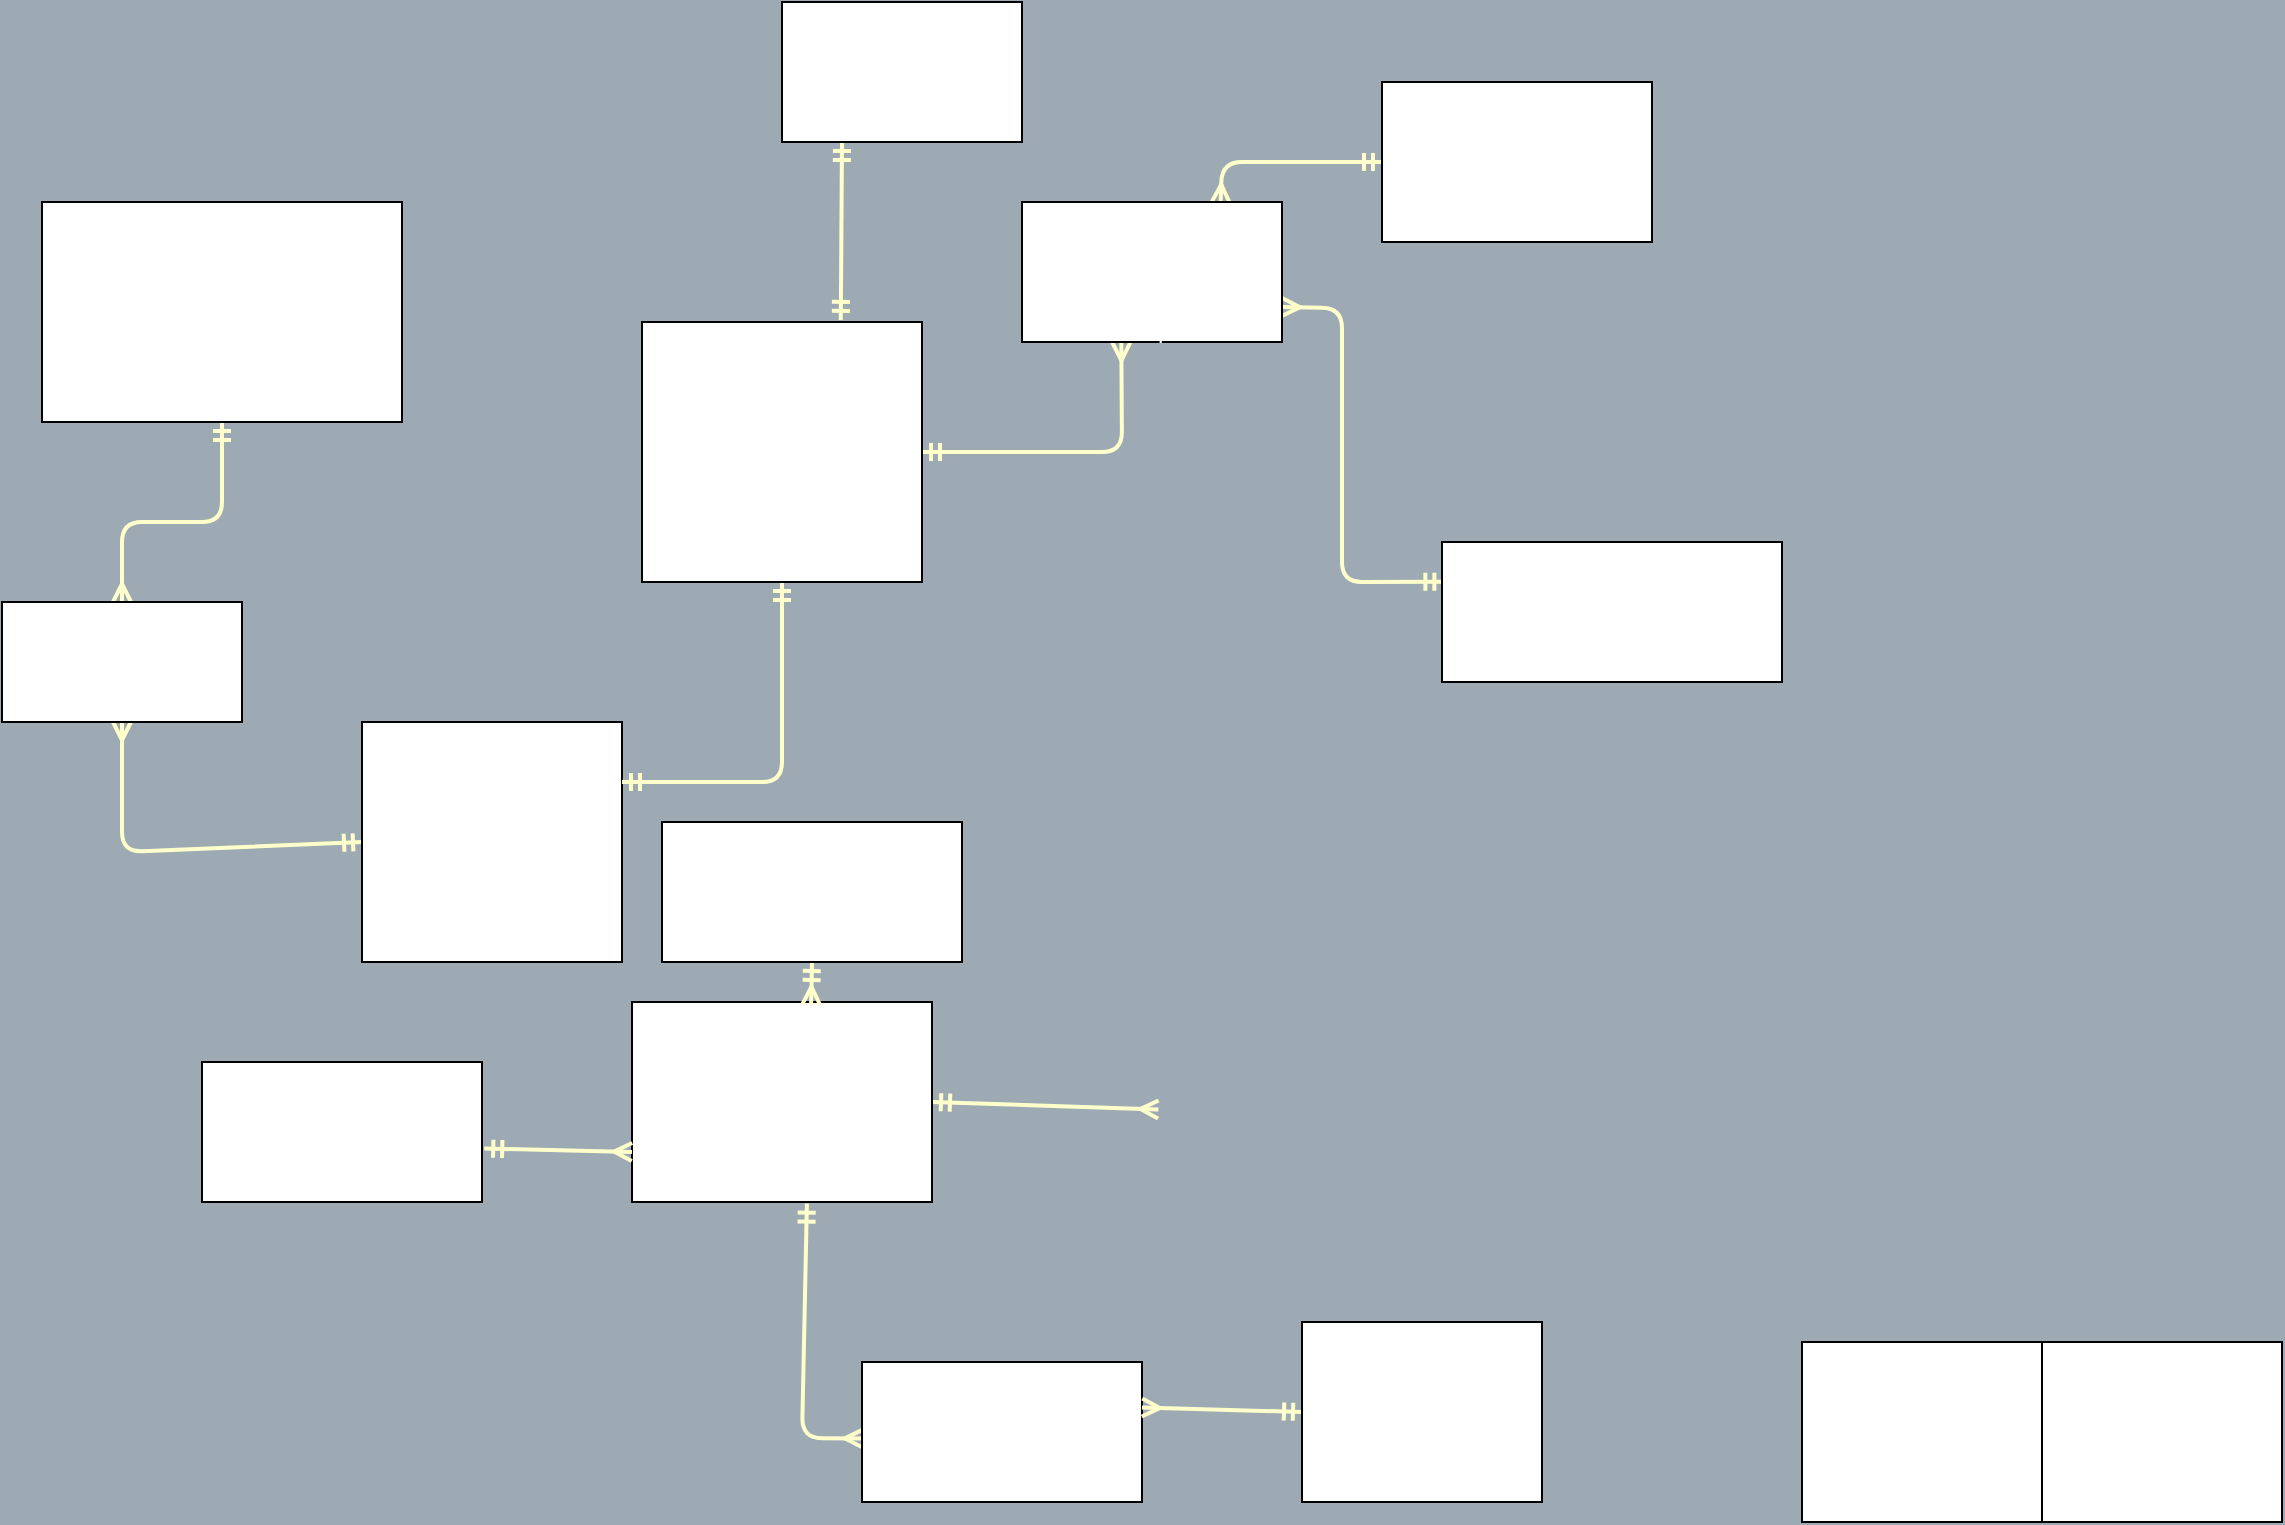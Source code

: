 <mxfile>
    <diagram id="Ni6t73bayncxDc60GTvv" name="Page-1">
        <mxGraphModel dx="592" dy="344" grid="1" gridSize="10" guides="1" tooltips="1" connect="1" arrows="1" fold="1" page="1" pageScale="1" pageWidth="850" pageHeight="1100" background="#9EAAB3" math="0" shadow="0">
            <root>
                <mxCell id="0"/>
                <mxCell id="1" parent="0"/>
                <mxCell id="40" style="edgeStyle=none;html=1;exitX=1;exitY=0.5;exitDx=0;exitDy=0;entryX=-0.013;entryY=0.632;entryDx=0;entryDy=0;entryPerimeter=0;strokeColor=#FFFFCC;strokeWidth=2;startArrow=ERmandOne;startFill=0;endArrow=ERmany;endFill=0;" edge="1" parent="1" source="2">
                    <mxGeometry relative="1" as="geometry">
                        <mxPoint x="628.18" y="653.76" as="targetPoint"/>
                    </mxGeometry>
                </mxCell>
                <mxCell id="2" value="MEDICINE_INFO&lt;br&gt;id,&lt;br&gt;description,&lt;br&gt;valor_unitario&lt;br&gt;id_medicine_name&lt;br&gt;id_medicine_brand" style="whiteSpace=wrap;html=1;fontColor=#FFFFFF;" parent="1" vertex="1">
                    <mxGeometry x="365" y="600" width="150" height="100" as="geometry"/>
                </mxCell>
                <mxCell id="6" style="edgeStyle=none;html=1;exitX=0.5;exitY=1;exitDx=0;exitDy=0;entryX=0.5;entryY=0;entryDx=0;entryDy=0;fontColor=#FFFFFF;endArrow=ERmany;endFill=0;startArrow=ERmandOne;startFill=0;strokeColor=#FFFFCC;strokeWidth=2;" parent="1" source="3" target="5" edge="1">
                    <mxGeometry relative="1" as="geometry">
                        <Array as="points">
                            <mxPoint x="160" y="360"/>
                            <mxPoint x="110" y="360"/>
                        </Array>
                    </mxGeometry>
                </mxCell>
                <mxCell id="3" value="ROLE(admin,employee, customer, supplier)&lt;br&gt;id&lt;br&gt;description" style="whiteSpace=wrap;html=1;fontColor=#FFFFFF;" parent="1" vertex="1">
                    <mxGeometry x="70" y="200" width="180" height="110" as="geometry"/>
                </mxCell>
                <mxCell id="8" style="edgeStyle=none;html=1;exitX=0;exitY=0.5;exitDx=0;exitDy=0;entryX=0.5;entryY=1;entryDx=0;entryDy=0;strokeColor=#FFFFCC;strokeWidth=2;fontColor=#FFFFFF;startArrow=ERmandOne;startFill=0;endArrow=ERmany;endFill=0;" parent="1" source="4" target="5" edge="1">
                    <mxGeometry relative="1" as="geometry">
                        <Array as="points">
                            <mxPoint x="110" y="525"/>
                        </Array>
                    </mxGeometry>
                </mxCell>
                <mxCell id="4" value="USER&lt;br&gt;id,&lt;br&gt;id_person&lt;br&gt;username,&lt;br&gt;password,&lt;br&gt;email,&lt;br&gt;Access_token,&lt;br&gt;refresh_token" style="whiteSpace=wrap;html=1;fontColor=#FFFFFF;" parent="1" vertex="1">
                    <mxGeometry x="230" y="460" width="130" height="120" as="geometry"/>
                </mxCell>
                <mxCell id="5" value="ROLE_USER&lt;br&gt;id_user,&lt;br&gt;id_role" style="whiteSpace=wrap;html=1;fontColor=#FFFFFF;" parent="1" vertex="1">
                    <mxGeometry x="50" y="400" width="120" height="60" as="geometry"/>
                </mxCell>
                <mxCell id="9" style="edgeStyle=none;html=1;exitX=0.5;exitY=1;exitDx=0;exitDy=0;entryX=1;entryY=0.25;entryDx=0;entryDy=0;strokeColor=#FFFFCC;strokeWidth=2;fontColor=#FFFFFF;startArrow=ERmandOne;startFill=0;endArrow=ERmandOne;endFill=0;" parent="1" source="7" target="4" edge="1">
                    <mxGeometry relative="1" as="geometry">
                        <Array as="points">
                            <mxPoint x="440" y="490"/>
                        </Array>
                    </mxGeometry>
                </mxCell>
                <mxCell id="18" style="edgeStyle=none;html=1;exitX=1;exitY=0.5;exitDx=0;exitDy=0;strokeColor=#FFFFCC;strokeWidth=2;fontColor=#FFFFFF;startArrow=ERmandOne;startFill=0;endArrow=ERmany;endFill=0;entryX=0.382;entryY=1.003;entryDx=0;entryDy=0;entryPerimeter=0;" parent="1" source="7" target="15" edge="1">
                    <mxGeometry relative="1" as="geometry">
                        <Array as="points">
                            <mxPoint x="610" y="325"/>
                        </Array>
                    </mxGeometry>
                </mxCell>
                <mxCell id="7" value="PERSON&lt;br&gt;id,&lt;br&gt;fullname,&lt;br&gt;birthday,&lt;br&gt;document_number,&lt;br&gt;id_document_type" style="whiteSpace=wrap;html=1;fontColor=#FFFFFF;" parent="1" vertex="1">
                    <mxGeometry x="370" y="260" width="140" height="130" as="geometry"/>
                </mxCell>
                <mxCell id="11" style="edgeStyle=none;html=1;exitX=0.25;exitY=1;exitDx=0;exitDy=0;entryX=0.71;entryY=-0.008;entryDx=0;entryDy=0;strokeColor=#FFFFCC;strokeWidth=2;fontColor=#FFFFFF;startArrow=ERmandOne;startFill=0;endArrow=ERmandOne;endFill=0;entryPerimeter=0;" parent="1" source="10" target="7" edge="1">
                    <mxGeometry relative="1" as="geometry"/>
                </mxCell>
                <mxCell id="10" value="DOCUMENT_TYPE&lt;br&gt;id,&lt;br&gt;description" style="whiteSpace=wrap;html=1;fontColor=#FFFFFF;" parent="1" vertex="1">
                    <mxGeometry x="440" y="100" width="120" height="70" as="geometry"/>
                </mxCell>
                <mxCell id="16" style="edgeStyle=none;html=1;exitX=0;exitY=0.5;exitDx=0;exitDy=0;entryX=0.764;entryY=0.003;entryDx=0;entryDy=0;strokeColor=#FFFFCC;strokeWidth=2;fontColor=#FFFFFF;startArrow=ERmandOne;startFill=0;endArrow=ERmany;endFill=0;entryPerimeter=0;" parent="1" source="12" target="15" edge="1">
                    <mxGeometry relative="1" as="geometry">
                        <Array as="points">
                            <mxPoint x="660" y="180"/>
                        </Array>
                    </mxGeometry>
                </mxCell>
                <mxCell id="12" value="CONTACT_TYPE&lt;br&gt;(corporativo,personal)&lt;br&gt;id,&lt;br&gt;name" style="whiteSpace=wrap;html=1;fontColor=#FFFFFF;" parent="1" vertex="1">
                    <mxGeometry x="740" y="140" width="135" height="80" as="geometry"/>
                </mxCell>
                <mxCell id="17" style="edgeStyle=none;html=1;exitX=0.004;exitY=0.284;exitDx=0;exitDy=0;entryX=1;entryY=0.75;entryDx=0;entryDy=0;strokeColor=#FFFFCC;strokeWidth=2;fontColor=#FFFFFF;startArrow=ERmandOne;startFill=0;endArrow=ERmany;endFill=0;exitPerimeter=0;" parent="1" source="14" target="15" edge="1">
                    <mxGeometry relative="1" as="geometry">
                        <Array as="points">
                            <mxPoint x="720" y="390"/>
                            <mxPoint x="720" y="253"/>
                        </Array>
                    </mxGeometry>
                </mxCell>
                <mxCell id="14" value="CONTACT_CATEGORY&lt;br&gt;(email,phoneNumber,address)&lt;br&gt;id,&lt;br&gt;name" style="whiteSpace=wrap;html=1;fontColor=#FFFFFF;" parent="1" vertex="1">
                    <mxGeometry x="770" y="370" width="170" height="70" as="geometry"/>
                </mxCell>
                <mxCell id="15" value="CONTACT&lt;br&gt;id_person&lt;br&gt;id_contact_type,&lt;br&gt;id_contact_category,&lt;br&gt;description" style="whiteSpace=wrap;html=1;fontColor=#FFFFFF;" parent="1" vertex="1">
                    <mxGeometry x="560" y="200" width="130" height="70" as="geometry"/>
                </mxCell>
                <mxCell id="34" style="edgeStyle=none;html=1;strokeColor=#FFFFCC;strokeWidth=2;startArrow=ERmandOne;startFill=0;endArrow=ERmany;endFill=0;entryX=0.003;entryY=0.547;entryDx=0;entryDy=0;entryPerimeter=0;exitX=0.583;exitY=1.008;exitDx=0;exitDy=0;exitPerimeter=0;" edge="1" parent="1" source="2" target="31">
                    <mxGeometry relative="1" as="geometry">
                        <mxPoint x="600" y="800" as="targetPoint"/>
                        <mxPoint x="525" y="796.743" as="sourcePoint"/>
                        <Array as="points">
                            <mxPoint x="450" y="818"/>
                        </Array>
                    </mxGeometry>
                </mxCell>
                <mxCell id="28" style="edgeStyle=none;html=1;entryX=0;entryY=0.75;entryDx=0;entryDy=0;strokeColor=#FFFFCC;strokeWidth=2;startArrow=ERmandOne;startFill=0;endArrow=ERmany;endFill=0;exitX=1.008;exitY=0.618;exitDx=0;exitDy=0;exitPerimeter=0;" edge="1" parent="1" source="27" target="2">
                    <mxGeometry relative="1" as="geometry">
                        <mxPoint x="280" y="710" as="sourcePoint"/>
                        <Array as="points"/>
                    </mxGeometry>
                </mxCell>
                <mxCell id="27" value="MEDICINE_BRAND&lt;br&gt;id,&lt;br&gt;name," style="whiteSpace=wrap;html=1;fontColor=#FFFFFF;" vertex="1" parent="1">
                    <mxGeometry x="150" y="630" width="140" height="70" as="geometry"/>
                </mxCell>
                <mxCell id="30" style="edgeStyle=none;html=1;entryX=0.597;entryY=0.014;entryDx=0;entryDy=0;entryPerimeter=0;strokeColor=#FFFFCC;strokeWidth=2;startArrow=ERmandOne;startFill=0;endArrow=ERmany;endFill=0;exitX=0.5;exitY=1;exitDx=0;exitDy=0;" edge="1" parent="1" source="29" target="2">
                    <mxGeometry relative="1" as="geometry">
                        <mxPoint x="455" y="570" as="sourcePoint"/>
                    </mxGeometry>
                </mxCell>
                <mxCell id="29" value="MEDICINE_NAME&lt;br&gt;(omeprasol,acetaminofen)&lt;br&gt;id,&lt;br&gt;name" style="whiteSpace=wrap;html=1;fontColor=#FFFFFF;" vertex="1" parent="1">
                    <mxGeometry x="380" y="510" width="150" height="70" as="geometry"/>
                </mxCell>
                <mxCell id="31" value="MEDICINE_Factura&lt;br&gt;id_medicamento,&lt;br&gt;id_factura,&lt;br&gt;sold_units" style="whiteSpace=wrap;html=1;fontColor=#FFFFFF;" vertex="1" parent="1">
                    <mxGeometry x="480" y="780" width="140" height="70" as="geometry"/>
                </mxCell>
                <mxCell id="33" style="edgeStyle=none;html=1;exitX=0;exitY=0.5;exitDx=0;exitDy=0;entryX=1;entryY=0.325;entryDx=0;entryDy=0;strokeColor=#FFFFCC;strokeWidth=2;startArrow=ERmandOne;startFill=0;endArrow=ERmany;endFill=0;entryPerimeter=0;" edge="1" parent="1" source="36" target="31">
                    <mxGeometry relative="1" as="geometry"/>
                </mxCell>
                <mxCell id="36" value="FACTURA&lt;br&gt;id,&lt;br&gt;id_seller&lt;br&gt;id_buyer&lt;br&gt;id_medicine_info" style="whiteSpace=wrap;html=1;fontColor=#FFFFFF;" vertex="1" parent="1">
                    <mxGeometry x="700" y="760" width="120" height="90" as="geometry"/>
                </mxCell>
                <mxCell id="42" value="Compras&lt;br&gt;id,&lt;br&gt;id_seller&lt;br&gt;id_buyer&lt;br&gt;id_medicine_info" style="whiteSpace=wrap;html=1;fontColor=#FFFFFF;" vertex="1" parent="1">
                    <mxGeometry x="950" y="770" width="120" height="90" as="geometry"/>
                </mxCell>
                <mxCell id="43" value="Ventas&lt;br&gt;id,&lt;br&gt;id_seller&lt;br&gt;id_buyer&lt;br&gt;id_medicine_info" style="whiteSpace=wrap;html=1;fontColor=#FFFFFF;" vertex="1" parent="1">
                    <mxGeometry x="1070" y="770" width="120" height="90" as="geometry"/>
                </mxCell>
            </root>
        </mxGraphModel>
    </diagram>
</mxfile>